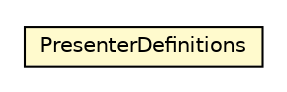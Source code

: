 #!/usr/local/bin/dot
#
# Class diagram 
# Generated by UMLGraph version R5_6-24-gf6e263 (http://www.umlgraph.org/)
#

digraph G {
	edge [fontname="Helvetica",fontsize=10,labelfontname="Helvetica",labelfontsize=10];
	node [fontname="Helvetica",fontsize=10,shape=plaintext];
	nodesep=0.25;
	ranksep=0.5;
	rankdir=LR;
	// com.gwtplatform.mvp.rebind.PresenterDefinitions
	c294454 [label=<<table title="com.gwtplatform.mvp.rebind.PresenterDefinitions" border="0" cellborder="1" cellspacing="0" cellpadding="2" port="p" bgcolor="lemonChiffon" href="./PresenterDefinitions.html">
		<tr><td><table border="0" cellspacing="0" cellpadding="1">
<tr><td align="center" balign="center"> PresenterDefinitions </td></tr>
		</table></td></tr>
		</table>>, URL="./PresenterDefinitions.html", fontname="Helvetica", fontcolor="black", fontsize=10.0];
}

